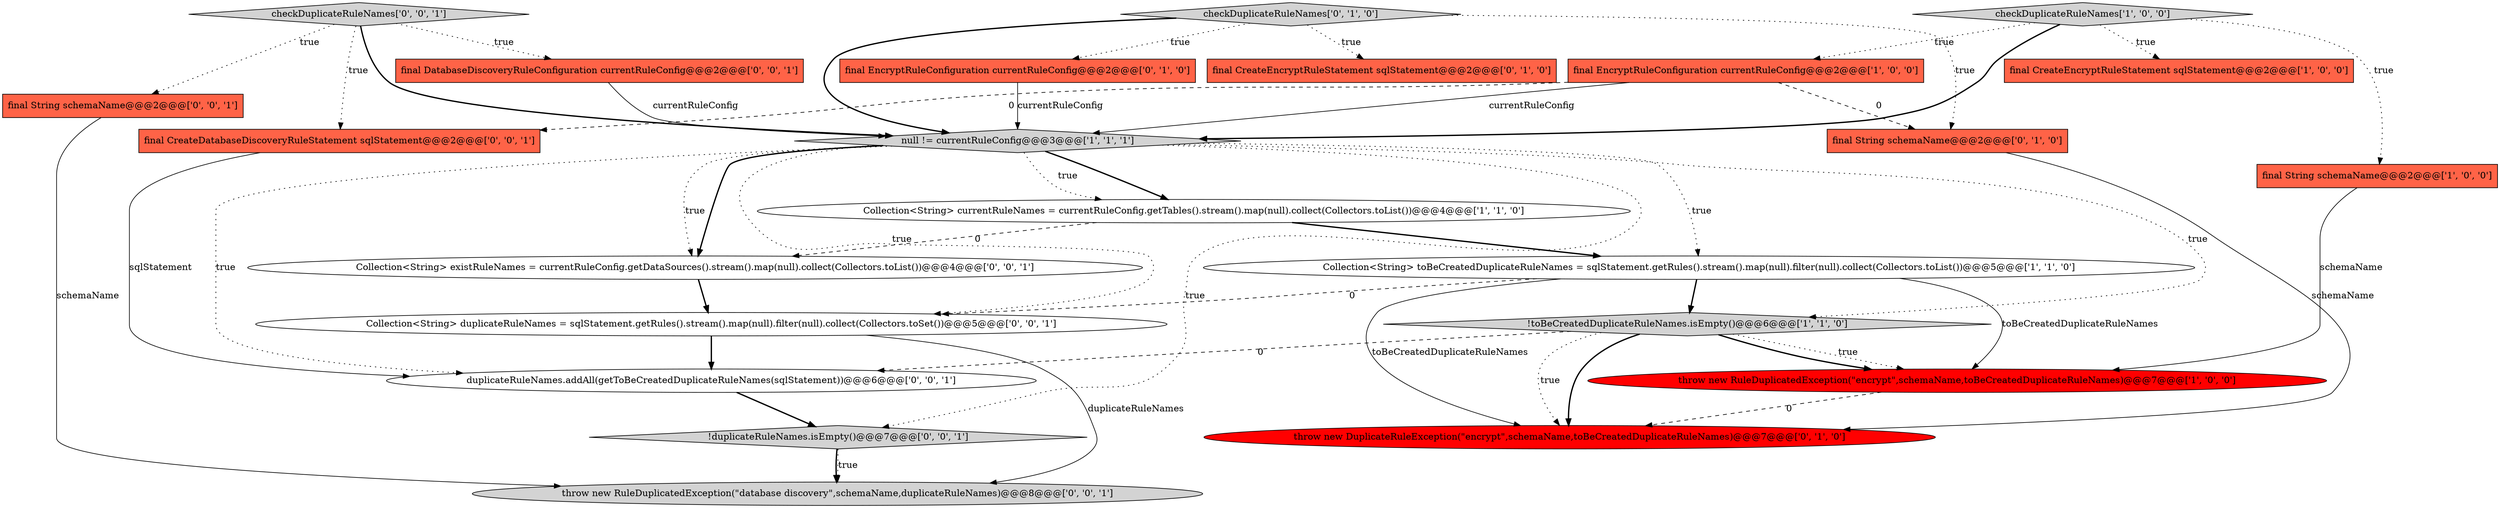 digraph {
18 [style = filled, label = "final String schemaName@@@2@@@['0', '0', '1']", fillcolor = tomato, shape = box image = "AAA0AAABBB3BBB"];
19 [style = filled, label = "final CreateDatabaseDiscoveryRuleStatement sqlStatement@@@2@@@['0', '0', '1']", fillcolor = tomato, shape = box image = "AAA0AAABBB3BBB"];
12 [style = filled, label = "throw new DuplicateRuleException(\"encrypt\",schemaName,toBeCreatedDuplicateRuleNames)@@@7@@@['0', '1', '0']", fillcolor = red, shape = ellipse image = "AAA1AAABBB2BBB"];
21 [style = filled, label = "Collection<String> duplicateRuleNames = sqlStatement.getRules().stream().map(null).filter(null).collect(Collectors.toSet())@@@5@@@['0', '0', '1']", fillcolor = white, shape = ellipse image = "AAA0AAABBB3BBB"];
22 [style = filled, label = "throw new RuleDuplicatedException(\"database discovery\",schemaName,duplicateRuleNames)@@@8@@@['0', '0', '1']", fillcolor = lightgray, shape = ellipse image = "AAA0AAABBB3BBB"];
7 [style = filled, label = "final CreateEncryptRuleStatement sqlStatement@@@2@@@['1', '0', '0']", fillcolor = tomato, shape = box image = "AAA0AAABBB1BBB"];
5 [style = filled, label = "null != currentRuleConfig@@@3@@@['1', '1', '1']", fillcolor = lightgray, shape = diamond image = "AAA0AAABBB1BBB"];
20 [style = filled, label = "duplicateRuleNames.addAll(getToBeCreatedDuplicateRuleNames(sqlStatement))@@@6@@@['0', '0', '1']", fillcolor = white, shape = ellipse image = "AAA0AAABBB3BBB"];
13 [style = filled, label = "final String schemaName@@@2@@@['0', '1', '0']", fillcolor = tomato, shape = box image = "AAA1AAABBB2BBB"];
1 [style = filled, label = "throw new RuleDuplicatedException(\"encrypt\",schemaName,toBeCreatedDuplicateRuleNames)@@@7@@@['1', '0', '0']", fillcolor = red, shape = ellipse image = "AAA1AAABBB1BBB"];
2 [style = filled, label = "final String schemaName@@@2@@@['1', '0', '0']", fillcolor = tomato, shape = box image = "AAA0AAABBB1BBB"];
4 [style = filled, label = "checkDuplicateRuleNames['1', '0', '0']", fillcolor = lightgray, shape = diamond image = "AAA0AAABBB1BBB"];
15 [style = filled, label = "checkDuplicateRuleNames['0', '0', '1']", fillcolor = lightgray, shape = diamond image = "AAA0AAABBB3BBB"];
16 [style = filled, label = "!duplicateRuleNames.isEmpty()@@@7@@@['0', '0', '1']", fillcolor = lightgray, shape = diamond image = "AAA0AAABBB3BBB"];
17 [style = filled, label = "final DatabaseDiscoveryRuleConfiguration currentRuleConfig@@@2@@@['0', '0', '1']", fillcolor = tomato, shape = box image = "AAA0AAABBB3BBB"];
11 [style = filled, label = "checkDuplicateRuleNames['0', '1', '0']", fillcolor = lightgray, shape = diamond image = "AAA0AAABBB2BBB"];
0 [style = filled, label = "Collection<String> toBeCreatedDuplicateRuleNames = sqlStatement.getRules().stream().map(null).filter(null).collect(Collectors.toList())@@@5@@@['1', '1', '0']", fillcolor = white, shape = ellipse image = "AAA0AAABBB1BBB"];
8 [style = filled, label = "final EncryptRuleConfiguration currentRuleConfig@@@2@@@['1', '0', '0']", fillcolor = tomato, shape = box image = "AAA1AAABBB1BBB"];
14 [style = filled, label = "Collection<String> existRuleNames = currentRuleConfig.getDataSources().stream().map(null).collect(Collectors.toList())@@@4@@@['0', '0', '1']", fillcolor = white, shape = ellipse image = "AAA0AAABBB3BBB"];
10 [style = filled, label = "final EncryptRuleConfiguration currentRuleConfig@@@2@@@['0', '1', '0']", fillcolor = tomato, shape = box image = "AAA0AAABBB2BBB"];
6 [style = filled, label = "!toBeCreatedDuplicateRuleNames.isEmpty()@@@6@@@['1', '1', '0']", fillcolor = lightgray, shape = diamond image = "AAA0AAABBB1BBB"];
3 [style = filled, label = "Collection<String> currentRuleNames = currentRuleConfig.getTables().stream().map(null).collect(Collectors.toList())@@@4@@@['1', '1', '0']", fillcolor = white, shape = ellipse image = "AAA0AAABBB1BBB"];
9 [style = filled, label = "final CreateEncryptRuleStatement sqlStatement@@@2@@@['0', '1', '0']", fillcolor = tomato, shape = box image = "AAA0AAABBB2BBB"];
5->3 [style = bold, label=""];
8->19 [style = dashed, label="0"];
5->14 [style = dotted, label="true"];
0->6 [style = bold, label=""];
8->5 [style = solid, label="currentRuleConfig"];
6->20 [style = dashed, label="0"];
11->10 [style = dotted, label="true"];
15->18 [style = dotted, label="true"];
18->22 [style = solid, label="schemaName"];
6->1 [style = dotted, label="true"];
5->6 [style = dotted, label="true"];
4->7 [style = dotted, label="true"];
4->8 [style = dotted, label="true"];
11->9 [style = dotted, label="true"];
0->1 [style = solid, label="toBeCreatedDuplicateRuleNames"];
5->0 [style = dotted, label="true"];
11->13 [style = dotted, label="true"];
5->14 [style = bold, label=""];
5->3 [style = dotted, label="true"];
16->22 [style = dotted, label="true"];
16->22 [style = bold, label=""];
0->12 [style = solid, label="toBeCreatedDuplicateRuleNames"];
3->0 [style = bold, label=""];
15->5 [style = bold, label=""];
21->22 [style = solid, label="duplicateRuleNames"];
8->13 [style = dashed, label="0"];
15->17 [style = dotted, label="true"];
6->1 [style = bold, label=""];
1->12 [style = dashed, label="0"];
17->5 [style = solid, label="currentRuleConfig"];
11->5 [style = bold, label=""];
10->5 [style = solid, label="currentRuleConfig"];
21->20 [style = bold, label=""];
20->16 [style = bold, label=""];
0->21 [style = dashed, label="0"];
15->19 [style = dotted, label="true"];
5->16 [style = dotted, label="true"];
19->20 [style = solid, label="sqlStatement"];
5->20 [style = dotted, label="true"];
5->21 [style = dotted, label="true"];
6->12 [style = dotted, label="true"];
14->21 [style = bold, label=""];
3->14 [style = dashed, label="0"];
13->12 [style = solid, label="schemaName"];
4->5 [style = bold, label=""];
4->2 [style = dotted, label="true"];
2->1 [style = solid, label="schemaName"];
6->12 [style = bold, label=""];
}
